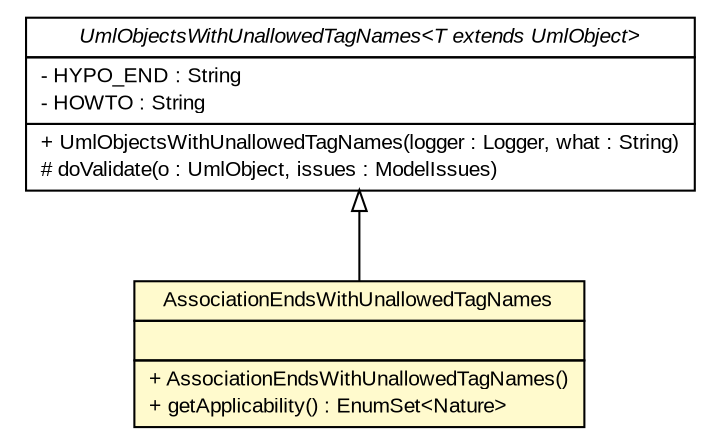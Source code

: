 #!/usr/local/bin/dot
#
# Class diagram 
# Generated by UMLGraph version R5_6_6-6-g3bdff0 (http://www.umlgraph.org/)
#

digraph G {
	edge [fontname="arial",fontsize=10,labelfontname="arial",labelfontsize=10];
	node [fontname="arial",fontsize=10,shape=plaintext];
	nodesep=0.25;
	ranksep=0.5;
	// org.tanjakostic.jcleancim.validation.AssociationValidator.AssociationEndsWithUnallowedTagNames
	c27332 [label=<<table title="org.tanjakostic.jcleancim.validation.AssociationValidator.AssociationEndsWithUnallowedTagNames" border="0" cellborder="1" cellspacing="0" cellpadding="2" port="p" bgcolor="lemonChiffon" href="./AssociationValidator.AssociationEndsWithUnallowedTagNames.html">
		<tr><td><table border="0" cellspacing="0" cellpadding="1">
<tr><td align="center" balign="center"> AssociationEndsWithUnallowedTagNames </td></tr>
		</table></td></tr>
		<tr><td><table border="0" cellspacing="0" cellpadding="1">
<tr><td align="left" balign="left">  </td></tr>
		</table></td></tr>
		<tr><td><table border="0" cellspacing="0" cellpadding="1">
<tr><td align="left" balign="left"> + AssociationEndsWithUnallowedTagNames() </td></tr>
<tr><td align="left" balign="left"> + getApplicability() : EnumSet&lt;Nature&gt; </td></tr>
		</table></td></tr>
		</table>>, URL="./AssociationValidator.AssociationEndsWithUnallowedTagNames.html", fontname="arial", fontcolor="black", fontsize=10.0];
	// org.tanjakostic.jcleancim.validation.AbstractRule.UmlObjectsWithUnallowedTagNames<T extends org.tanjakostic.jcleancim.model.UmlObject>
	c27348 [label=<<table title="org.tanjakostic.jcleancim.validation.AbstractRule.UmlObjectsWithUnallowedTagNames" border="0" cellborder="1" cellspacing="0" cellpadding="2" port="p" href="./AbstractRule.UmlObjectsWithUnallowedTagNames.html">
		<tr><td><table border="0" cellspacing="0" cellpadding="1">
<tr><td align="center" balign="center"><font face="Arial Italic"> UmlObjectsWithUnallowedTagNames&lt;T extends UmlObject&gt; </font></td></tr>
		</table></td></tr>
		<tr><td><table border="0" cellspacing="0" cellpadding="1">
<tr><td align="left" balign="left"> - HYPO_END : String </td></tr>
<tr><td align="left" balign="left"> - HOWTO : String </td></tr>
		</table></td></tr>
		<tr><td><table border="0" cellspacing="0" cellpadding="1">
<tr><td align="left" balign="left"> + UmlObjectsWithUnallowedTagNames(logger : Logger, what : String) </td></tr>
<tr><td align="left" balign="left"> # doValidate(o : UmlObject, issues : ModelIssues) </td></tr>
		</table></td></tr>
		</table>>, URL="./AbstractRule.UmlObjectsWithUnallowedTagNames.html", fontname="arial", fontcolor="black", fontsize=10.0];
	//org.tanjakostic.jcleancim.validation.AssociationValidator.AssociationEndsWithUnallowedTagNames extends org.tanjakostic.jcleancim.validation.AbstractRule.UmlObjectsWithUnallowedTagNames<org.tanjakostic.jcleancim.model.UmlAssociation>
	c27348:p -> c27332:p [dir=back,arrowtail=empty];
}

